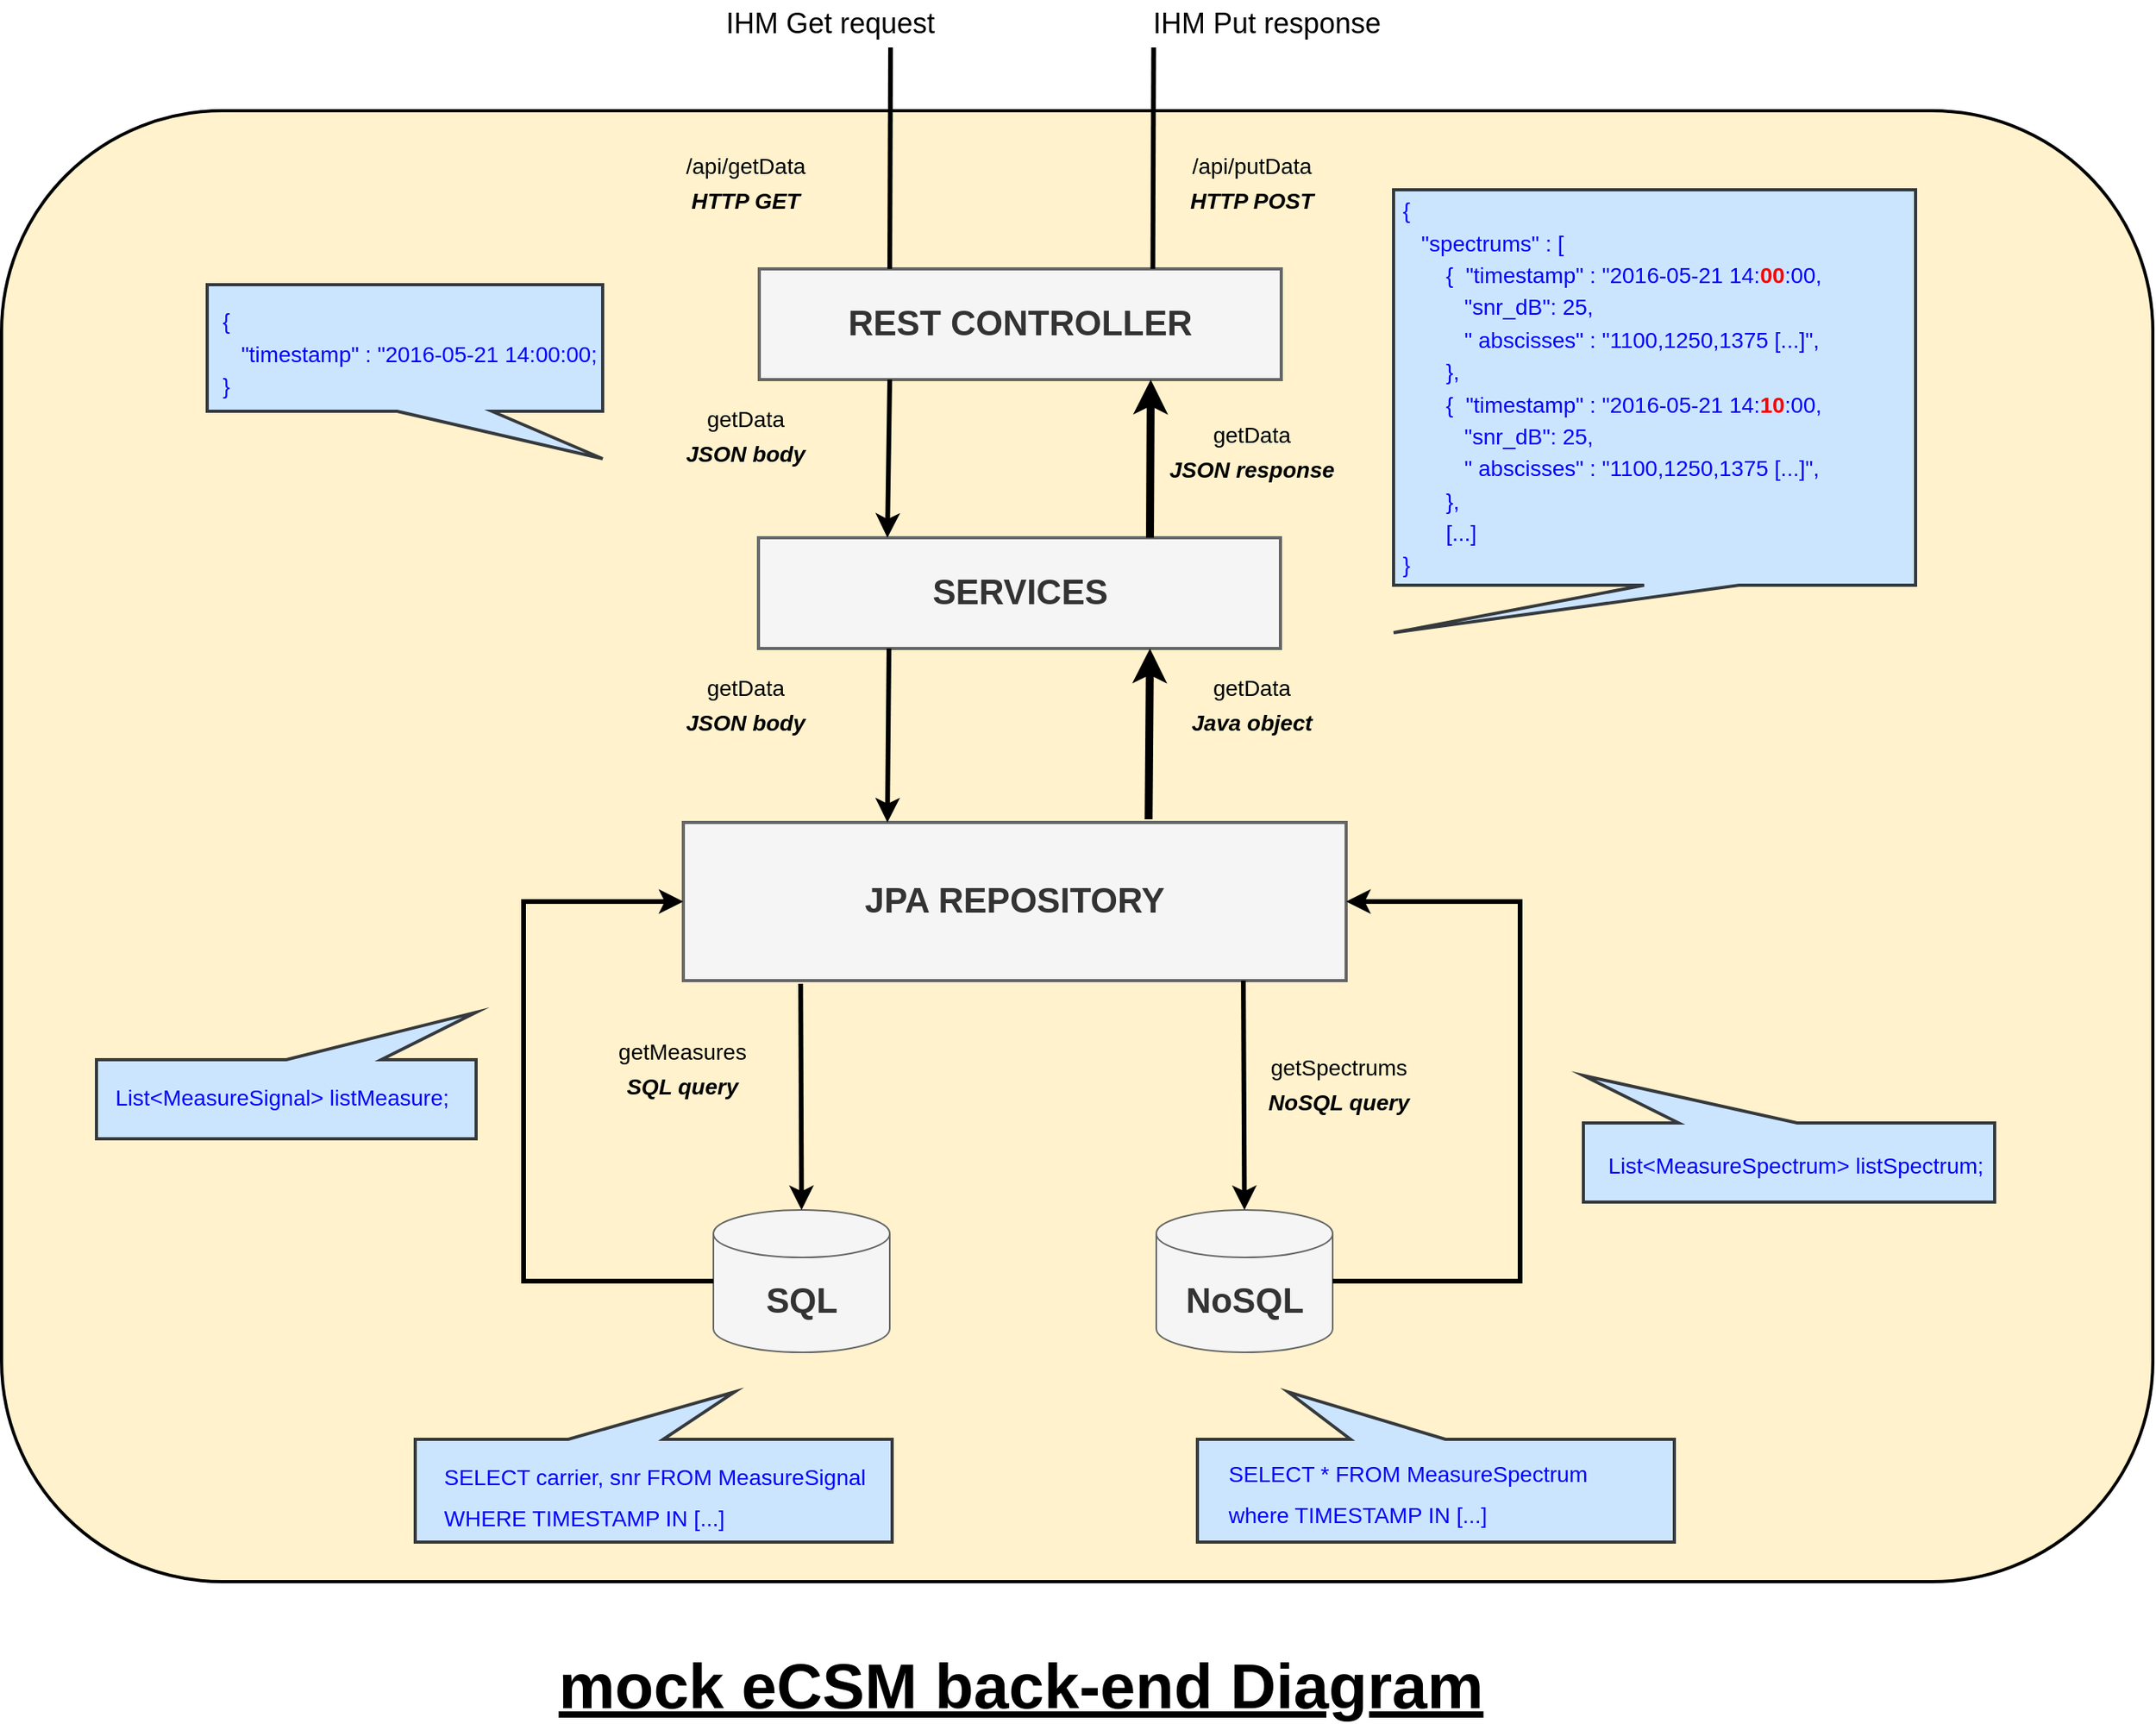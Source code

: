 <mxfile version="17.4.1" type="github">
  <diagram id="vorPppTYI3svFaDWdeqV" name="Page-1">
    <mxGraphModel dx="2903" dy="1072" grid="1" gridSize="10" guides="1" tooltips="1" connect="1" arrows="1" fold="1" page="1" pageScale="1" pageWidth="827" pageHeight="1169" math="0" shadow="0">
      <root>
        <mxCell id="0" />
        <mxCell id="1" parent="0" />
        <mxCell id="96npwc-eBsuGG_UCnPfI-1" value="" style="rounded=1;whiteSpace=wrap;html=1;strokeColor=#000000;strokeWidth=2;fillColor=#fff2cc;" vertex="1" parent="1">
          <mxGeometry x="-230" y="160" width="1360" height="930" as="geometry" />
        </mxCell>
        <mxCell id="96npwc-eBsuGG_UCnPfI-2" value="&lt;font style=&quot;font-size: 22px&quot;&gt;&lt;b&gt;&lt;font style=&quot;font-size: 22px&quot;&gt;SQL&lt;/font&gt;&lt;/b&gt;&lt;/font&gt;" style="shape=cylinder3;whiteSpace=wrap;html=1;boundedLbl=1;backgroundOutline=1;size=15;fillColor=#f5f5f5;fontColor=#333333;strokeColor=#666666;" vertex="1" parent="1">
          <mxGeometry x="220" y="855" width="111.5" height="90" as="geometry" />
        </mxCell>
        <mxCell id="96npwc-eBsuGG_UCnPfI-3" value="&lt;font style=&quot;font-size: 40px&quot;&gt;&lt;font style=&quot;font-size: 40px&quot;&gt;&lt;u&gt;&lt;b&gt;&lt;font style=&quot;font-size: 40px&quot;&gt;mock eCSM back-end Diagram&lt;/font&gt;&lt;/b&gt;&lt;/u&gt;&lt;br&gt;&lt;/font&gt;&lt;/font&gt;" style="text;html=1;align=center;verticalAlign=middle;resizable=0;points=[];autosize=1;strokeColor=none;fillColor=none;" vertex="1" parent="1">
          <mxGeometry x="114" y="1140" width="600" height="30" as="geometry" />
        </mxCell>
        <mxCell id="96npwc-eBsuGG_UCnPfI-4" value="&lt;b&gt;&lt;font style=&quot;font-size: 22px&quot;&gt;REST CONTROLLER&lt;/font&gt;&lt;/b&gt;" style="rounded=0;whiteSpace=wrap;html=1;strokeWidth=2;fillColor=#f5f5f5;fontColor=#333333;strokeColor=#666666;" vertex="1" parent="1">
          <mxGeometry x="249" y="260" width="330" height="70" as="geometry" />
        </mxCell>
        <mxCell id="96npwc-eBsuGG_UCnPfI-5" value="IHM Get request" style="text;html=1;strokeColor=none;fillColor=none;align=center;verticalAlign=middle;whiteSpace=wrap;rounded=0;fontSize=18;rotation=0;" vertex="1" parent="1">
          <mxGeometry x="174" y="90" width="240" height="30" as="geometry" />
        </mxCell>
        <mxCell id="96npwc-eBsuGG_UCnPfI-6" value="&lt;font style=&quot;font-size: 22px&quot;&gt;&lt;b&gt;&lt;font style=&quot;font-size: 22px&quot;&gt;SERVICES&lt;/font&gt;&lt;/b&gt;&lt;/font&gt;" style="rounded=0;whiteSpace=wrap;html=1;strokeWidth=2;fillColor=#f5f5f5;fontColor=#333333;strokeColor=#666666;" vertex="1" parent="1">
          <mxGeometry x="248.5" y="430" width="330" height="70" as="geometry" />
        </mxCell>
        <mxCell id="96npwc-eBsuGG_UCnPfI-7" value="" style="endArrow=classic;html=1;rounded=0;fontSize=18;strokeWidth=3;exitX=0.25;exitY=1;exitDx=0;exitDy=0;" edge="1" parent="1" source="96npwc-eBsuGG_UCnPfI-4">
          <mxGeometry width="50" height="50" relative="1" as="geometry">
            <mxPoint x="320.5" y="360" as="sourcePoint" />
            <mxPoint x="330" y="430" as="targetPoint" />
          </mxGeometry>
        </mxCell>
        <mxCell id="96npwc-eBsuGG_UCnPfI-8" value="&lt;b&gt;&lt;font style=&quot;font-size: 22px&quot;&gt;JPA REPOSITORY&lt;/font&gt;&lt;/b&gt;" style="rounded=0;whiteSpace=wrap;html=1;strokeWidth=2;fillColor=#f5f5f5;fontColor=#333333;strokeColor=#666666;" vertex="1" parent="1">
          <mxGeometry x="201" y="610" width="419" height="100" as="geometry" />
        </mxCell>
        <mxCell id="96npwc-eBsuGG_UCnPfI-9" value="" style="endArrow=classic;html=1;rounded=0;fontSize=18;strokeWidth=3;exitX=0.25;exitY=1;exitDx=0;exitDy=0;" edge="1" parent="1" source="96npwc-eBsuGG_UCnPfI-6">
          <mxGeometry width="50" height="50" relative="1" as="geometry">
            <mxPoint x="290" y="470" as="sourcePoint" />
            <mxPoint x="330" y="610" as="targetPoint" />
          </mxGeometry>
        </mxCell>
        <mxCell id="96npwc-eBsuGG_UCnPfI-10" value="&lt;div&gt;&lt;font style=&quot;font-size: 14px&quot;&gt;getData&lt;/font&gt;&lt;/div&gt;&lt;div&gt;&lt;font style=&quot;font-size: 14px&quot;&gt;&lt;b&gt;&lt;i&gt;JSON body&lt;/i&gt;&lt;/b&gt;&lt;br&gt;&lt;/font&gt;&lt;/div&gt;" style="text;html=1;align=center;verticalAlign=middle;resizable=0;points=[];autosize=1;strokeColor=none;fillColor=none;fontSize=18;" vertex="1" parent="1">
          <mxGeometry x="195" y="340" width="90" height="50" as="geometry" />
        </mxCell>
        <mxCell id="96npwc-eBsuGG_UCnPfI-11" value="&lt;div&gt;&lt;font style=&quot;font-size: 14px&quot;&gt;getData&lt;/font&gt;&lt;/div&gt;&lt;div&gt;&lt;font style=&quot;font-size: 14px&quot;&gt;&lt;b&gt;&lt;i&gt;JSON body&lt;/i&gt;&lt;/b&gt;&lt;br&gt;&lt;/font&gt;&lt;/div&gt;" style="text;html=1;align=center;verticalAlign=middle;resizable=0;points=[];autosize=1;strokeColor=none;fillColor=none;fontSize=18;" vertex="1" parent="1">
          <mxGeometry x="195" y="510" width="90" height="50" as="geometry" />
        </mxCell>
        <mxCell id="96npwc-eBsuGG_UCnPfI-13" value="&lt;div&gt;&lt;font style=&quot;font-size: 14px&quot;&gt;getMeasures&lt;/font&gt;&lt;/div&gt;&lt;div&gt;&lt;font style=&quot;font-size: 14px&quot;&gt;&lt;b&gt;&lt;i&gt;SQL query &lt;br&gt;&lt;/i&gt;&lt;/b&gt;&lt;/font&gt;&lt;/div&gt;" style="text;html=1;align=center;verticalAlign=middle;resizable=0;points=[];autosize=1;strokeColor=none;fillColor=none;fontSize=18;" vertex="1" parent="1">
          <mxGeometry x="150" y="740" width="100" height="50" as="geometry" />
        </mxCell>
        <mxCell id="96npwc-eBsuGG_UCnPfI-15" value="&lt;div&gt;&lt;font style=&quot;font-size: 14px&quot;&gt;getSpectrums&lt;/font&gt;&lt;/div&gt;&lt;div&gt;&lt;font style=&quot;font-size: 14px&quot;&gt;&lt;b&gt;&lt;i&gt;NoSQL query&lt;br&gt;&lt;/i&gt;&lt;/b&gt;&lt;/font&gt;&lt;/div&gt;" style="text;html=1;align=center;verticalAlign=middle;resizable=0;points=[];autosize=1;strokeColor=none;fillColor=none;fontSize=18;" vertex="1" parent="1">
          <mxGeometry x="565" y="750" width="100" height="50" as="geometry" />
        </mxCell>
        <mxCell id="96npwc-eBsuGG_UCnPfI-16" value="" style="endArrow=classic;html=1;rounded=0;fontSize=18;strokeWidth=5;entryX=0.75;entryY=1;entryDx=0;entryDy=0;exitX=0.702;exitY=-0.02;exitDx=0;exitDy=0;exitPerimeter=0;" edge="1" parent="1" source="96npwc-eBsuGG_UCnPfI-8" target="96npwc-eBsuGG_UCnPfI-6">
          <mxGeometry width="50" height="50" relative="1" as="geometry">
            <mxPoint x="496" y="610" as="sourcePoint" />
            <mxPoint x="350" y="500" as="targetPoint" />
          </mxGeometry>
        </mxCell>
        <mxCell id="96npwc-eBsuGG_UCnPfI-17" value="&lt;div&gt;&lt;font style=&quot;font-size: 14px&quot;&gt;getData&lt;/font&gt;&lt;/div&gt;&lt;div&gt;&lt;font style=&quot;font-size: 14px&quot;&gt;&lt;b&gt;&lt;i&gt;Java object&lt;br&gt;&lt;/i&gt;&lt;/b&gt;&lt;/font&gt;&lt;/div&gt;" style="text;html=1;align=center;verticalAlign=middle;resizable=0;points=[];autosize=1;strokeColor=none;fillColor=none;fontSize=18;" vertex="1" parent="1">
          <mxGeometry x="515" y="510" width="90" height="50" as="geometry" />
        </mxCell>
        <mxCell id="96npwc-eBsuGG_UCnPfI-18" value="" style="endArrow=classic;html=1;rounded=0;fontSize=18;strokeWidth=5;exitX=0.75;exitY=0;exitDx=0;exitDy=0;entryX=0.75;entryY=1;entryDx=0;entryDy=0;" edge="1" parent="1" source="96npwc-eBsuGG_UCnPfI-6" target="96npwc-eBsuGG_UCnPfI-4">
          <mxGeometry width="50" height="50" relative="1" as="geometry">
            <mxPoint x="490.5" y="430" as="sourcePoint" />
            <mxPoint x="496" y="360" as="targetPoint" />
          </mxGeometry>
        </mxCell>
        <mxCell id="96npwc-eBsuGG_UCnPfI-19" value="&lt;div&gt;&lt;font style=&quot;font-size: 14px&quot;&gt;getData&lt;/font&gt;&lt;/div&gt;&lt;div&gt;&lt;font style=&quot;font-size: 14px&quot;&gt;&lt;b&gt;&lt;i&gt;JSON response&lt;br&gt;&lt;/i&gt;&lt;/b&gt;&lt;/font&gt;&lt;/div&gt;" style="text;html=1;align=center;verticalAlign=middle;resizable=0;points=[];autosize=1;strokeColor=none;fillColor=none;fontSize=18;" vertex="1" parent="1">
          <mxGeometry x="500" y="350" width="120" height="50" as="geometry" />
        </mxCell>
        <mxCell id="96npwc-eBsuGG_UCnPfI-20" value="&lt;p&gt;&lt;font style=&quot;font-size: 14px&quot; color=&quot;#0000FF&quot;&gt;&lt;br&gt;&lt;/font&gt;&lt;/p&gt;&lt;p&gt;&lt;font style=&quot;font-size: 14px&quot; color=&quot;#0000FF&quot;&gt;&amp;nbsp; {&lt;br&gt;&amp;nbsp; &amp;nbsp;&amp;nbsp; &quot;timestamp&quot; : &quot;2016-05-21 14:00:00;&lt;font style=&quot;font-size: 14px&quot;&gt;&lt;br&gt;&amp;nbsp; }&lt;/font&gt;&lt;br&gt;&lt;/font&gt;&lt;/p&gt;&lt;p style=&quot;font-size: 14px&quot; align=&quot;left&quot;&gt;&lt;font style=&quot;font-size: 14px&quot; color=&quot;#0000FF&quot;&gt;&lt;br&gt;&lt;/font&gt;&lt;/p&gt;" style="shape=callout;whiteSpace=wrap;html=1;perimeter=calloutPerimeter;fontSize=17;strokeColor=#36393d;strokeWidth=2;position2=1;base=60;size=30;position=0.48;fillColor=#cce5ff;align=left;" vertex="1" parent="1">
          <mxGeometry x="-100" y="270" width="250" height="110" as="geometry" />
        </mxCell>
        <mxCell id="96npwc-eBsuGG_UCnPfI-21" value="" style="shape=callout;whiteSpace=wrap;html=1;perimeter=calloutPerimeter;fontSize=17;strokeColor=#36393d;strokeWidth=2;position2=0.33;base=60;size=30;position=0.48;fillColor=#cce5ff;align=left;rotation=-180;" vertex="1" parent="1">
          <mxGeometry x="31.5" y="970" width="301.5" height="95" as="geometry" />
        </mxCell>
        <mxCell id="96npwc-eBsuGG_UCnPfI-22" value="" style="shape=callout;whiteSpace=wrap;html=1;perimeter=calloutPerimeter;fontSize=17;strokeColor=#36393d;strokeWidth=2;position2=0;base=60;size=30;position=0.25;fillColor=#cce5ff;align=left;rotation=-180;" vertex="1" parent="1">
          <mxGeometry x="-170" y="730" width="240" height="80" as="geometry" />
        </mxCell>
        <mxCell id="96npwc-eBsuGG_UCnPfI-23" value="&lt;p&gt;&lt;font style=&quot;font-size: 14px&quot; color=&quot;#0000FF&quot;&gt;&amp;nbsp;{&lt;br&gt;&amp;nbsp;&amp;nbsp;&amp;nbsp; &quot;spectrums&quot; : [&lt;br&gt;&amp;nbsp;&amp;nbsp;&amp;nbsp;&amp;nbsp;&amp;nbsp;&amp;nbsp;&amp;nbsp; {&amp;nbsp; &quot;timestamp&quot; : &quot;2016-05-21 14:&lt;b&gt;&lt;font color=&quot;#FF0000&quot;&gt;00&lt;/font&gt;&lt;/b&gt;:00,&lt;br&gt;&amp;nbsp;&amp;nbsp;&amp;nbsp;&amp;nbsp;&amp;nbsp;&amp;nbsp;&amp;nbsp;&amp;nbsp;&amp;nbsp;&amp;nbsp; &quot;snr_dB&quot;: 25,&lt;br&gt;&amp;nbsp;&amp;nbsp;&amp;nbsp;&amp;nbsp;&amp;nbsp;&amp;nbsp;&amp;nbsp;&amp;nbsp;&amp;nbsp;&amp;nbsp; &quot; abscisses&quot; : &quot;1100,1250,1375 [...]&quot;,&lt;br&gt;&amp;nbsp;&amp;nbsp;&amp;nbsp;&amp;nbsp;&amp;nbsp;&amp;nbsp;&amp;nbsp; },&lt;br&gt;&lt;/font&gt;&lt;font style=&quot;font-size: 14px&quot; color=&quot;#0000FF&quot;&gt;&amp;nbsp;&amp;nbsp;&amp;nbsp;&amp;nbsp;&amp;nbsp;&amp;nbsp;&amp;nbsp; {&amp;nbsp; &quot;timestamp&quot; : &quot;2016-05-21 14:&lt;font color=&quot;#FF0000&quot;&gt;&lt;b&gt;10&lt;/b&gt;&lt;/font&gt;:00,&lt;br&gt;&amp;nbsp;&amp;nbsp;&amp;nbsp;&amp;nbsp;&amp;nbsp;&amp;nbsp;&amp;nbsp;&amp;nbsp;&amp;nbsp;&amp;nbsp; &quot;snr_dB&quot;: 25,&lt;br&gt;&amp;nbsp;&amp;nbsp;&amp;nbsp;&amp;nbsp;&amp;nbsp;&amp;nbsp;&amp;nbsp;&amp;nbsp;&amp;nbsp;&amp;nbsp; &quot; abscisses&quot; : &quot;1100,1250,1375 [...]&quot;,&lt;br&gt;&amp;nbsp;&amp;nbsp;&amp;nbsp;&amp;nbsp;&amp;nbsp;&amp;nbsp;&amp;nbsp; }, &lt;br&gt;&amp;nbsp;&amp;nbsp;&amp;nbsp;&amp;nbsp;&amp;nbsp;&amp;nbsp;&amp;nbsp; [...]&lt;br&gt;&amp;nbsp;}&lt;br&gt;&lt;/font&gt;&lt;/p&gt;" style="shape=callout;whiteSpace=wrap;html=1;perimeter=calloutPerimeter;fontSize=17;strokeColor=#36393d;strokeWidth=2;position2=0;base=60;size=30;position=0.48;fillColor=#cce5ff;align=left;" vertex="1" parent="1">
          <mxGeometry x="650" y="210" width="330" height="280" as="geometry" />
        </mxCell>
        <mxCell id="96npwc-eBsuGG_UCnPfI-24" value="&lt;div&gt;&lt;font style=&quot;font-size: 14px&quot; color=&quot;#0000FF&quot;&gt;&lt;br&gt;&lt;/font&gt;&lt;/div&gt;&lt;div&gt;&lt;font style=&quot;font-size: 14px&quot; color=&quot;#0000FF&quot;&gt;&amp;nbsp;List&amp;lt;MeasureSignal&amp;gt; listMeasure;&lt;/font&gt;&lt;/div&gt;" style="text;html=1;align=center;verticalAlign=middle;resizable=0;points=[];autosize=1;strokeColor=none;fillColor=none;fontSize=14;fontFamily=Helvetica;fontColor=#0000FF;" vertex="1" parent="1">
          <mxGeometry x="-170" y="755" width="230" height="40" as="geometry" />
        </mxCell>
        <mxCell id="96npwc-eBsuGG_UCnPfI-25" value="" style="endArrow=none;html=1;rounded=0;fontFamily=Helvetica;fontSize=14;fontColor=#FF0000;strokeWidth=3;entryX=0.25;entryY=0;entryDx=0;entryDy=0;" edge="1" parent="1" target="96npwc-eBsuGG_UCnPfI-4">
          <mxGeometry width="50" height="50" relative="1" as="geometry">
            <mxPoint x="332" y="120" as="sourcePoint" />
            <mxPoint x="460" y="250" as="targetPoint" />
          </mxGeometry>
        </mxCell>
        <mxCell id="96npwc-eBsuGG_UCnPfI-26" value="" style="endArrow=none;html=1;rounded=0;fontFamily=Helvetica;fontSize=14;fontColor=#FF0000;strokeWidth=3;entryX=0.25;entryY=0;entryDx=0;entryDy=0;" edge="1" parent="1">
          <mxGeometry width="50" height="50" relative="1" as="geometry">
            <mxPoint x="498.32" y="120" as="sourcePoint" />
            <mxPoint x="497.82" y="260" as="targetPoint" />
          </mxGeometry>
        </mxCell>
        <mxCell id="96npwc-eBsuGG_UCnPfI-27" value="&lt;div&gt;&lt;font style=&quot;font-size: 14px&quot;&gt;/api/getData&lt;/font&gt;&lt;/div&gt;&lt;div&gt;&lt;font style=&quot;font-size: 14px&quot;&gt;&lt;i&gt;&lt;b&gt;HTTP GET&lt;/b&gt;&lt;/i&gt;&lt;br&gt;&lt;/font&gt;&lt;/div&gt;" style="text;html=1;align=center;verticalAlign=middle;resizable=0;points=[];autosize=1;strokeColor=none;fillColor=none;fontSize=18;" vertex="1" parent="1">
          <mxGeometry x="195" y="180" width="90" height="50" as="geometry" />
        </mxCell>
        <mxCell id="96npwc-eBsuGG_UCnPfI-28" value="&lt;div&gt;&lt;font style=&quot;font-size: 14px&quot;&gt;/api/putData&lt;/font&gt;&lt;/div&gt;&lt;div&gt;&lt;font style=&quot;font-size: 14px&quot;&gt;&lt;i&gt;&lt;b&gt;HTTP POST&lt;/b&gt;&lt;/i&gt;&lt;br&gt;&lt;/font&gt;&lt;/div&gt;" style="text;html=1;align=center;verticalAlign=middle;resizable=0;points=[];autosize=1;strokeColor=none;fillColor=none;fontSize=18;" vertex="1" parent="1">
          <mxGeometry x="515" y="180" width="90" height="50" as="geometry" />
        </mxCell>
        <mxCell id="96npwc-eBsuGG_UCnPfI-29" value="IHM Put response" style="text;html=1;strokeColor=none;fillColor=none;align=center;verticalAlign=middle;whiteSpace=wrap;rounded=0;fontSize=18;rotation=0;" vertex="1" parent="1">
          <mxGeometry x="450" y="90" width="240" height="30" as="geometry" />
        </mxCell>
        <mxCell id="96npwc-eBsuGG_UCnPfI-31" value="&lt;font style=&quot;font-size: 22px&quot;&gt;&lt;b&gt;&lt;font style=&quot;font-size: 22px&quot;&gt;NoSQL&lt;/font&gt;&lt;/b&gt;&lt;/font&gt;" style="shape=cylinder3;whiteSpace=wrap;html=1;boundedLbl=1;backgroundOutline=1;size=15;fillColor=#f5f5f5;fontColor=#333333;strokeColor=#666666;" vertex="1" parent="1">
          <mxGeometry x="500" y="855" width="111.5" height="90" as="geometry" />
        </mxCell>
        <mxCell id="96npwc-eBsuGG_UCnPfI-35" value="" style="endArrow=classic;html=1;rounded=0;fontSize=22;entryX=0.5;entryY=0;entryDx=0;entryDy=0;entryPerimeter=0;strokeWidth=3;exitX=0.177;exitY=1.02;exitDx=0;exitDy=0;exitPerimeter=0;" edge="1" parent="1" source="96npwc-eBsuGG_UCnPfI-8" target="96npwc-eBsuGG_UCnPfI-2">
          <mxGeometry width="50" height="50" relative="1" as="geometry">
            <mxPoint x="233" y="710" as="sourcePoint" />
            <mxPoint x="360" y="580" as="targetPoint" />
          </mxGeometry>
        </mxCell>
        <mxCell id="96npwc-eBsuGG_UCnPfI-37" value="" style="endArrow=classic;html=1;rounded=0;fontSize=22;strokeWidth=3;entryX=0.5;entryY=0;entryDx=0;entryDy=0;entryPerimeter=0;exitX=0.845;exitY=1;exitDx=0;exitDy=0;exitPerimeter=0;" edge="1" parent="1" source="96npwc-eBsuGG_UCnPfI-8" target="96npwc-eBsuGG_UCnPfI-31">
          <mxGeometry width="50" height="50" relative="1" as="geometry">
            <mxPoint x="500" y="708.02" as="sourcePoint" />
            <mxPoint x="500" y="830" as="targetPoint" />
          </mxGeometry>
        </mxCell>
        <mxCell id="96npwc-eBsuGG_UCnPfI-53" value="&lt;p&gt;&lt;font style=&quot;font-size: 14px&quot; color=&quot;#0000FF&quot;&gt;&amp;nbsp; SELECT carrier, snr FROM MeasureSignal &lt;br&gt;&amp;nbsp; WHERE TIMESTAMP IN [...]&lt;br&gt;&lt;/font&gt;&lt;/p&gt;&lt;p&gt;&lt;font style=&quot;font-size: 14px&quot; color=&quot;#0000FF&quot;&gt;&lt;br&gt;&lt;/font&gt;&lt;/p&gt;" style="text;whiteSpace=wrap;html=1;fontSize=22;" vertex="1" parent="1">
          <mxGeometry x="40" y="980" width="291.5" height="190" as="geometry" />
        </mxCell>
        <mxCell id="96npwc-eBsuGG_UCnPfI-55" value="" style="shape=callout;whiteSpace=wrap;html=1;perimeter=calloutPerimeter;fontSize=17;strokeColor=#36393d;strokeWidth=2;position2=1;base=75;size=30;position=0.48;fillColor=#cce5ff;align=left;rotation=-180;" vertex="1" parent="1">
          <mxGeometry x="770" y="770" width="260" height="80" as="geometry" />
        </mxCell>
        <mxCell id="96npwc-eBsuGG_UCnPfI-56" value="&lt;font style=&quot;font-size: 14px&quot; color=&quot;#0000FF&quot;&gt;&amp;nbsp; List&amp;lt;MeasureSpectrum&amp;gt; listSpectrum;&lt;/font&gt;&lt;p&gt;&lt;font style=&quot;font-size: 14px&quot; color=&quot;#0000FF&quot;&gt;&lt;br&gt;&lt;/font&gt;&lt;/p&gt;&lt;p&gt;&lt;font style=&quot;font-size: 14px&quot; color=&quot;#0000FF&quot;&gt;&lt;br&gt;&lt;/font&gt;&lt;/p&gt;&lt;p&gt;&lt;font style=&quot;font-size: 14px&quot; color=&quot;#0000FF&quot;&gt;&lt;br&gt;&lt;/font&gt;&lt;/p&gt;" style="text;html=1;align=center;verticalAlign=middle;resizable=0;points=[];autosize=1;strokeColor=none;fillColor=none;fontSize=14;fontFamily=Helvetica;fontColor=#0000FF;" vertex="1" parent="1">
          <mxGeometry x="770" y="815" width="260" height="130" as="geometry" />
        </mxCell>
        <mxCell id="96npwc-eBsuGG_UCnPfI-60" value="" style="endArrow=classic;html=1;rounded=0;fontSize=22;strokeWidth=3;exitX=0;exitY=0.5;exitDx=0;exitDy=0;exitPerimeter=0;entryX=0;entryY=0.5;entryDx=0;entryDy=0;" edge="1" parent="1" source="96npwc-eBsuGG_UCnPfI-2" target="96npwc-eBsuGG_UCnPfI-8">
          <mxGeometry width="50" height="50" relative="1" as="geometry">
            <mxPoint x="310" y="700" as="sourcePoint" />
            <mxPoint x="360" y="650" as="targetPoint" />
            <Array as="points">
              <mxPoint x="100" y="900" />
              <mxPoint x="100" y="660" />
            </Array>
          </mxGeometry>
        </mxCell>
        <mxCell id="96npwc-eBsuGG_UCnPfI-62" value="" style="endArrow=classic;html=1;rounded=0;fontSize=22;strokeWidth=3;exitX=1;exitY=0.5;exitDx=0;exitDy=0;exitPerimeter=0;entryX=1;entryY=0.5;entryDx=0;entryDy=0;" edge="1" parent="1" source="96npwc-eBsuGG_UCnPfI-31" target="96npwc-eBsuGG_UCnPfI-8">
          <mxGeometry width="50" height="50" relative="1" as="geometry">
            <mxPoint x="310" y="700" as="sourcePoint" />
            <mxPoint x="360" y="650" as="targetPoint" />
            <Array as="points">
              <mxPoint x="730" y="900" />
              <mxPoint x="730" y="660" />
            </Array>
          </mxGeometry>
        </mxCell>
        <mxCell id="96npwc-eBsuGG_UCnPfI-65" value="" style="shape=callout;whiteSpace=wrap;html=1;perimeter=calloutPerimeter;fontSize=17;strokeColor=#36393d;strokeWidth=2;position2=0.81;base=60;size=30;position=0.48;fillColor=#cce5ff;align=left;rotation=-180;" vertex="1" parent="1">
          <mxGeometry x="526" y="970" width="301.5" height="95" as="geometry" />
        </mxCell>
        <mxCell id="96npwc-eBsuGG_UCnPfI-64" value="&lt;font style=&quot;font-size: 14px&quot; color=&quot;#0000FF&quot;&gt;&amp;nbsp; SELECT * FROM MeasureSpectrum&lt;br&gt;&amp;nbsp; where TIMESTAMP IN [...]&lt;/font&gt;" style="text;whiteSpace=wrap;html=1;fontSize=22;" vertex="1" parent="1">
          <mxGeometry x="536" y="1000" width="291.5" height="101" as="geometry" />
        </mxCell>
      </root>
    </mxGraphModel>
  </diagram>
</mxfile>
